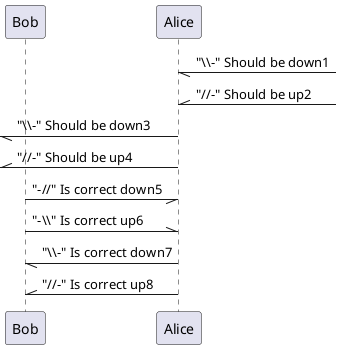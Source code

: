 {
  "sha1": "ckbrk49bebw0jncbafvf0c6j59jroef",
  "insertion": {
    "when": "2024-06-01T09:03:01.590Z",
    "url": "https://forum.plantuml.net/10848/sequence-diagram-incoming-outgoing-headed-arrows-inverted",
    "user": "plantuml@gmail.com"
  }
}
@startuml
participant Bob
participant Alice

Alice \\-: "\\\\-" Should be down1
Alice //-: "//-" Should be up2
\\- Alice: "\\\\-" Should be down3
//- Alice: "//-" Should be up4

Bob -// Alice: "-//" Is correct down5
Bob -\\ Alice: "-\\\\" Is correct up6
Bob \\- Alice: "\\\\-" Is correct down7
Bob //- Alice: "//-" Is correct up8
@enduml
